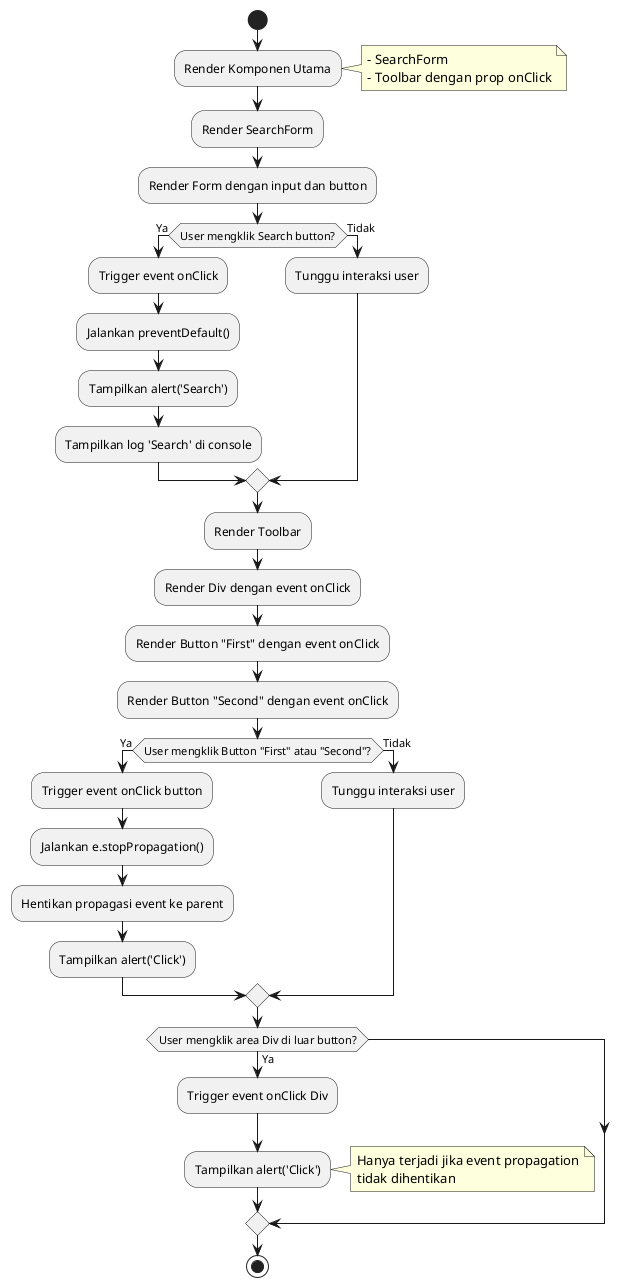 @startuml
start

:Render Komponen Utama;
note right
  - SearchForm
  - Toolbar dengan prop onClick
end note

:Render SearchForm;
:Render Form dengan input dan button;

if (User mengklik Search button?) then (Ya)
  :Trigger event onClick;
  :Jalankan preventDefault();
  :Tampilkan alert('Search');
  :Tampilkan log 'Search' di console;
else (Tidak)
  :Tunggu interaksi user;
endif

:Render Toolbar;
:Render Div dengan event onClick;
:Render Button "First" dengan event onClick;
:Render Button "Second" dengan event onClick;

if (User mengklik Button "First" atau "Second"?) then (Ya)
  :Trigger event onClick button;
  :Jalankan e.stopPropagation();
  :Hentikan propagasi event ke parent;
  :Tampilkan alert('Click');
else (Tidak)
  :Tunggu interaksi user;
endif

if (User mengklik area Div di luar button?) then (Ya)
  :Trigger event onClick Div;
  :Tampilkan alert('Click');
  note right
    Hanya terjadi jika event propagation
    tidak dihentikan
  end note
endif

stop

@enduml